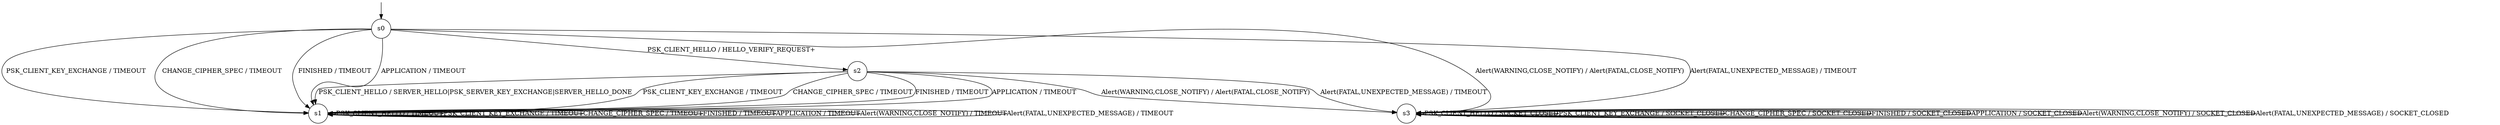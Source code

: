 digraph g {

	s0 [shape="circle" label="s0"];
	s1 [shape="circle" label="s1"];
	s2 [shape="circle" label="s2"];
	s3 [shape="circle" label="s3"];
	s0 -> s2 [label="PSK_CLIENT_HELLO / HELLO_VERIFY_REQUEST+"];
	s0 -> s1 [label="PSK_CLIENT_KEY_EXCHANGE / TIMEOUT"];
	s0 -> s1 [label="CHANGE_CIPHER_SPEC / TIMEOUT"];
	s0 -> s1 [label="FINISHED / TIMEOUT"];
	s0 -> s1 [label="APPLICATION / TIMEOUT"];
	s0 -> s3 [label="Alert(WARNING,CLOSE_NOTIFY) / Alert(FATAL,CLOSE_NOTIFY)"];
	s0 -> s3 [label="Alert(FATAL,UNEXPECTED_MESSAGE) / TIMEOUT"];
	s1 -> s1 [label="PSK_CLIENT_HELLO / TIMEOUT"];
	s1 -> s1 [label="PSK_CLIENT_KEY_EXCHANGE / TIMEOUT"];
	s1 -> s1 [label="CHANGE_CIPHER_SPEC / TIMEOUT"];
	s1 -> s1 [label="FINISHED / TIMEOUT"];
	s1 -> s1 [label="APPLICATION / TIMEOUT"];
	s1 -> s1 [label="Alert(WARNING,CLOSE_NOTIFY) / TIMEOUT"];
	s1 -> s1 [label="Alert(FATAL,UNEXPECTED_MESSAGE) / TIMEOUT"];
	s2 -> s1 [label="PSK_CLIENT_HELLO / SERVER_HELLO|PSK_SERVER_KEY_EXCHANGE|SERVER_HELLO_DONE"];
	s2 -> s1 [label="PSK_CLIENT_KEY_EXCHANGE / TIMEOUT"];
	s2 -> s1 [label="CHANGE_CIPHER_SPEC / TIMEOUT"];
	s2 -> s1 [label="FINISHED / TIMEOUT"];
	s2 -> s1 [label="APPLICATION / TIMEOUT"];
	s2 -> s3 [label="Alert(WARNING,CLOSE_NOTIFY) / Alert(FATAL,CLOSE_NOTIFY)"];
	s2 -> s3 [label="Alert(FATAL,UNEXPECTED_MESSAGE) / TIMEOUT"];
	s3 -> s3 [label="PSK_CLIENT_HELLO / SOCKET_CLOSED"];
	s3 -> s3 [label="PSK_CLIENT_KEY_EXCHANGE / SOCKET_CLOSED"];
	s3 -> s3 [label="CHANGE_CIPHER_SPEC / SOCKET_CLOSED"];
	s3 -> s3 [label="FINISHED / SOCKET_CLOSED"];
	s3 -> s3 [label="APPLICATION / SOCKET_CLOSED"];
	s3 -> s3 [label="Alert(WARNING,CLOSE_NOTIFY) / SOCKET_CLOSED"];
	s3 -> s3 [label="Alert(FATAL,UNEXPECTED_MESSAGE) / SOCKET_CLOSED"];

__start0 [label="" shape="none" width="0" height="0"];
__start0 -> s0;

}
